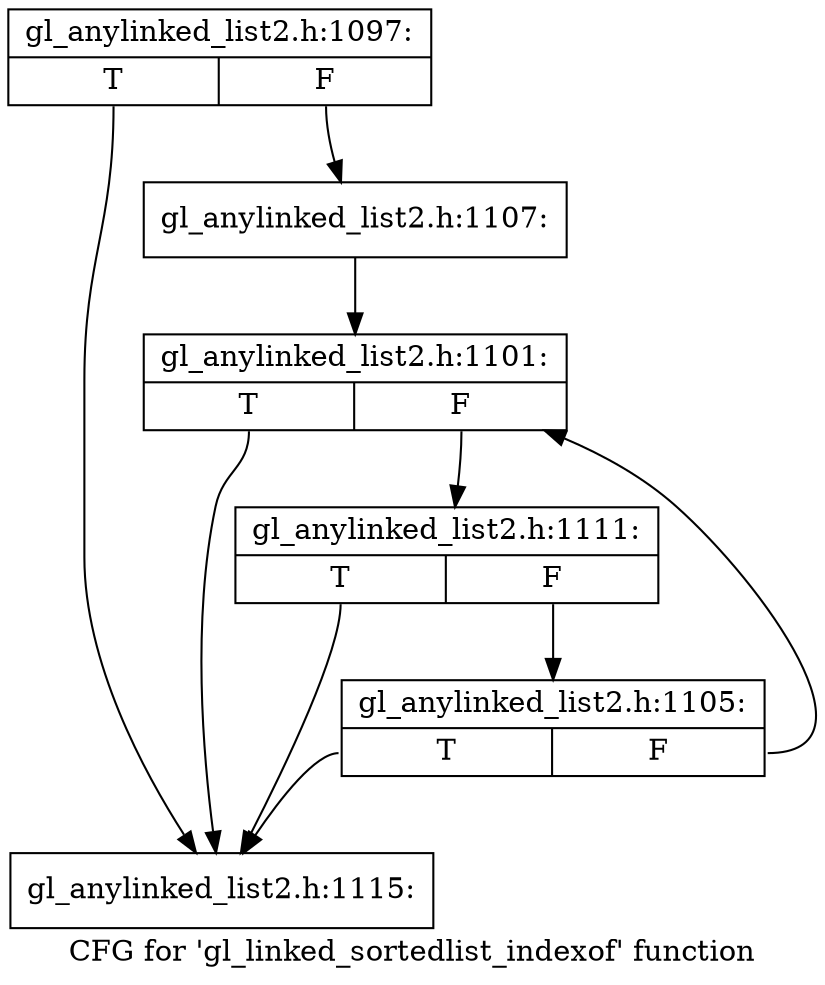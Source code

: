 digraph "CFG for 'gl_linked_sortedlist_indexof' function" {
	label="CFG for 'gl_linked_sortedlist_indexof' function";

	Node0xc764240 [shape=record,label="{gl_anylinked_list2.h:1097:|{<s0>T|<s1>F}}"];
	Node0xc764240:s0 -> Node0xc772fe0;
	Node0xc764240:s1 -> Node0xc8c8ca0;
	Node0xc8c8ca0 [shape=record,label="{gl_anylinked_list2.h:1107:}"];
	Node0xc8c8ca0 -> Node0xc7712a0;
	Node0xc771070 [shape=record,label="{gl_anylinked_list2.h:1105:|{<s0>T|<s1>F}}"];
	Node0xc771070:s0 -> Node0xc772fe0;
	Node0xc771070:s1 -> Node0xc7712a0;
	Node0xc7712a0 [shape=record,label="{gl_anylinked_list2.h:1101:|{<s0>T|<s1>F}}"];
	Node0xc7712a0:s0 -> Node0xc772fe0;
	Node0xc7712a0:s1 -> Node0xc772490;
	Node0xc772490 [shape=record,label="{gl_anylinked_list2.h:1111:|{<s0>T|<s1>F}}"];
	Node0xc772490:s0 -> Node0xc772fe0;
	Node0xc772490:s1 -> Node0xc771070;
	Node0xc772fe0 [shape=record,label="{gl_anylinked_list2.h:1115:}"];
}
